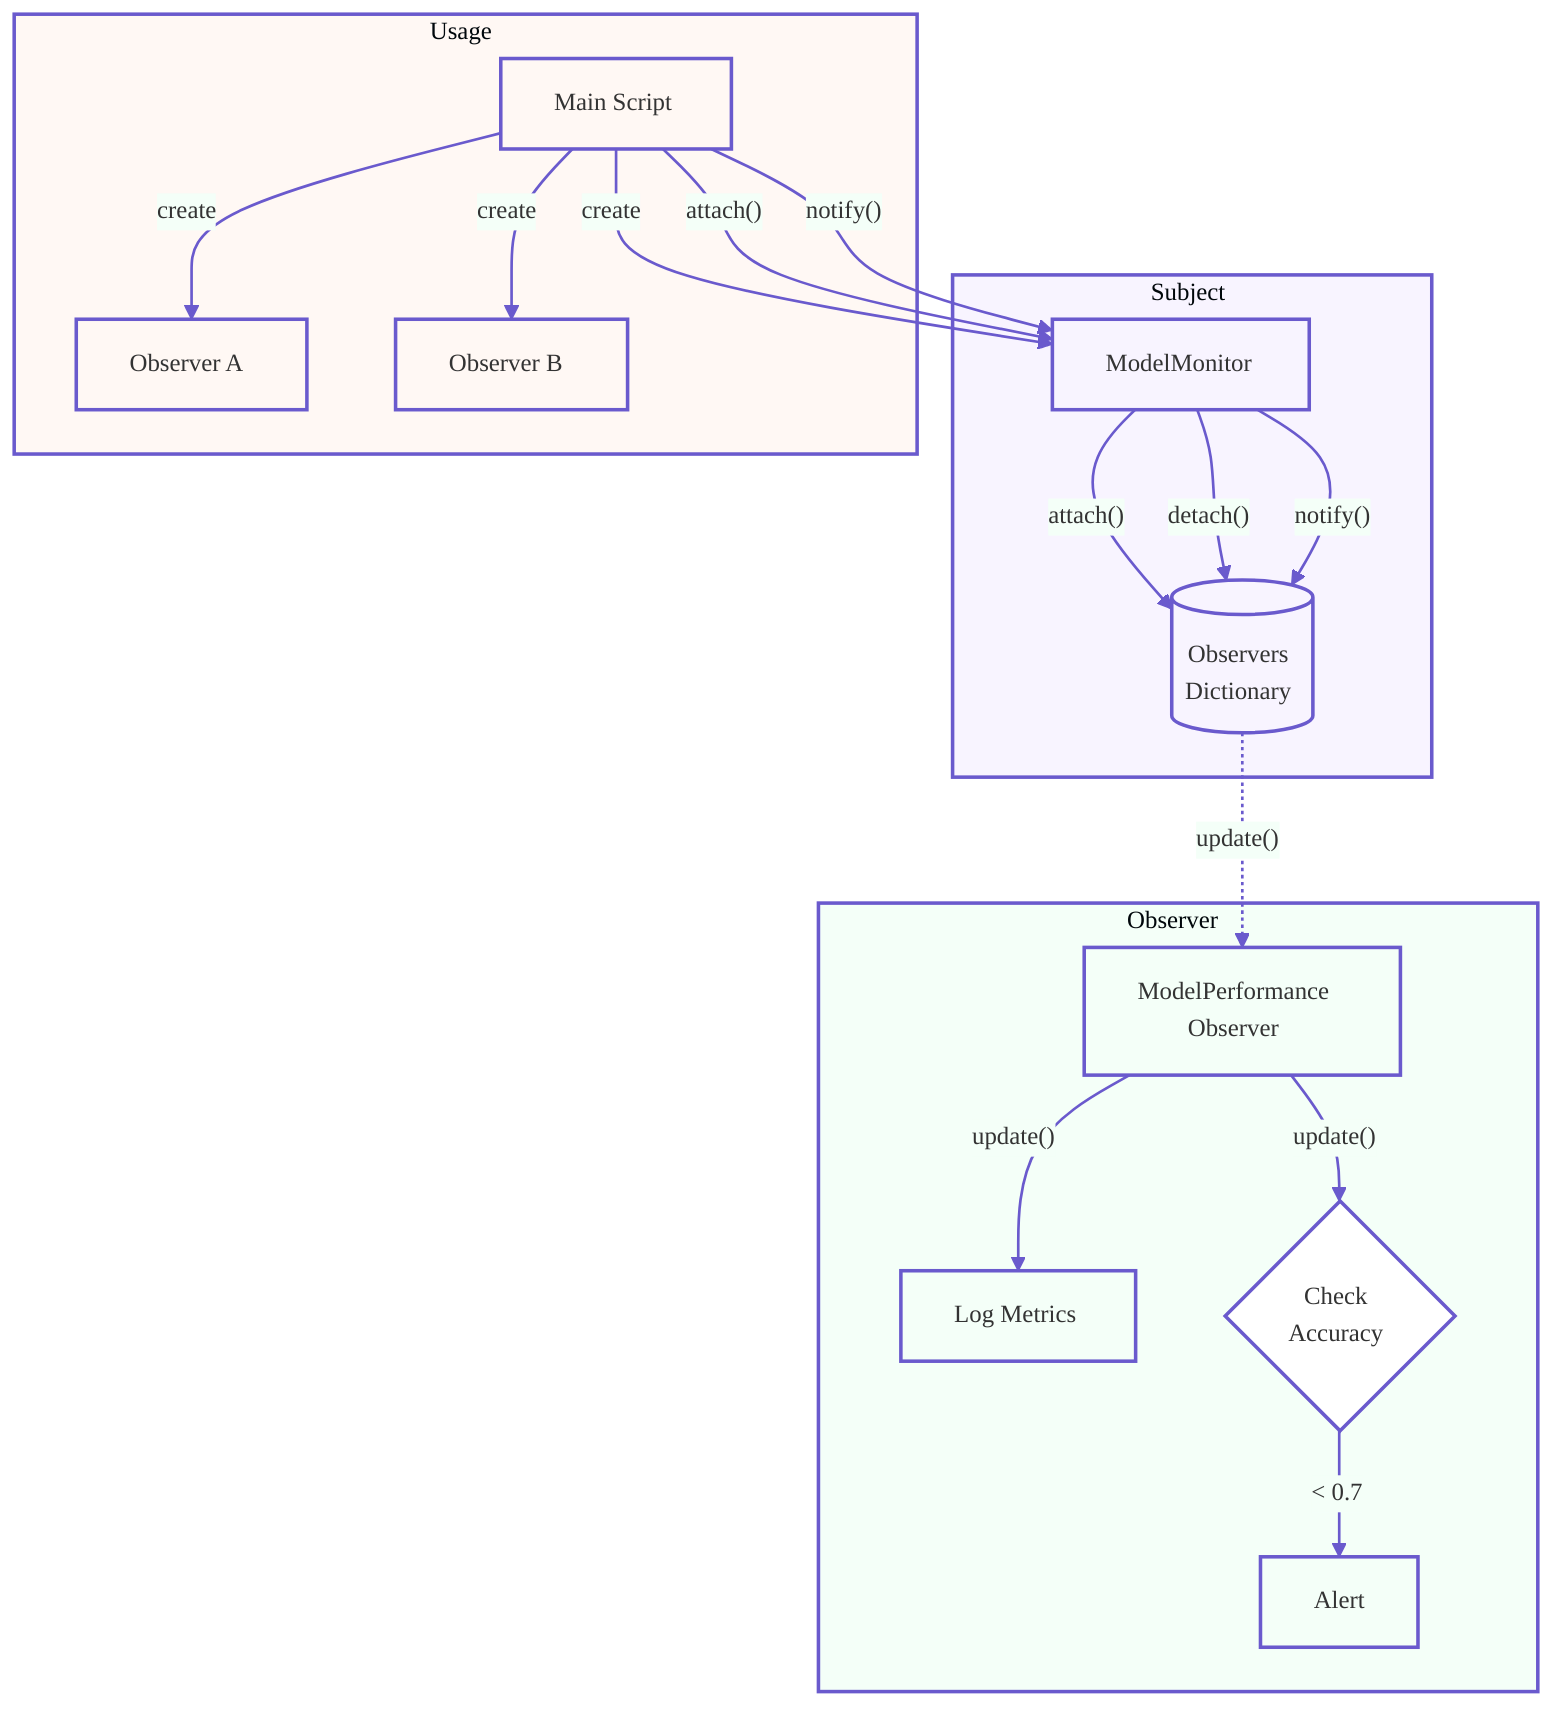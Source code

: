 %%{init: {'theme': 'base', 'themeVariables': { 
    'primaryColor': '#f8f4ff', 
    'secondaryColor': '#f4fff8', 
    'tertiaryColor': '#fff8f4', 
    'mainBkg': '#ffffff', 
    'nodeBorder': '#6a5acd', 
    'clusterBkg': '#fafafa', 
    'clusterBorder': '#6a5acd', 
    'lineColor': '#6a5acd', 
    'fontFamily': 'Helvetica, Arial, sans-serif', 
    'fontSize': '14px' 
}}}%%

flowchart TB
    subgraph Subject
        style Subject fill:#f8f4ff,stroke:#6a5acd,stroke-width:2px
        MM["ModelMonitor"]
        MM -->|"attach()"| OD[("Observers<br>Dictionary")]
        MM -->|"detach()"| OD
        MM -->|"notify()"| OD
    end

    subgraph Observer
        style Observer fill:#f4fff8,stroke:#6a5acd,stroke-width:2px
        MPO["ModelPerformance<br>Observer"]
        MPO -->|"update()"| LM["Log Metrics"]
        MPO -->|"update()"| CA{"Check<br>Accuracy"}
        CA -->|"< 0.7"| AL["Alert"]
    end

    subgraph Usage
        style Usage fill:#fff8f4,stroke:#6a5acd,stroke-width:2px
        MS["Main Script"]
        MS -->|"create"| MM
        MS -->|"create"| MPO1["Observer A"]
        MS -->|"create"| MPO2["Observer B"]
        MS -->|"attach()"| MM
        MS -->|"notify()"| MM
    end

    OD -.->|"update()"| MPO

    classDef subject fill:#f8f4ff,stroke:#6a5acd,stroke-width:2px
    classDef observer fill:#f4fff8,stroke:#6a5acd,stroke-width:2px
    classDef usage fill:#fff8f4,stroke:#6a5acd,stroke-width:2px
    classDef decision fill:#ffffff,stroke:#6a5acd,stroke-width:2px,shape:diamond

    class MM,OD subject
    class MPO,LM,AL observer
    class MS,MPO1,MPO2 usage
    class CA decision

    linkStyle default stroke:#6a5acd,stroke-width:1.5px